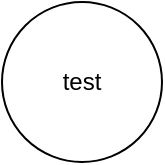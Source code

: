 <mxfile>
    <diagram id="8UiMVOoP1ZQF7twFsMqC" name="Page-1">
        <mxGraphModel dx="1058" dy="779" grid="1" gridSize="10" guides="1" tooltips="1" connect="1" arrows="1" fold="1" page="1" pageScale="1" pageWidth="850" pageHeight="1100" math="0" shadow="0">
            <root>
                <mxCell id="0"/>
                <mxCell id="1" parent="0"/>
                <mxCell id="2" value="test" style="ellipse;whiteSpace=wrap;html=1;aspect=fixed;" vertex="1" parent="1">
                    <mxGeometry x="385" y="250" width="80" height="80" as="geometry"/>
                </mxCell>
            </root>
        </mxGraphModel>
    </diagram>
</mxfile>